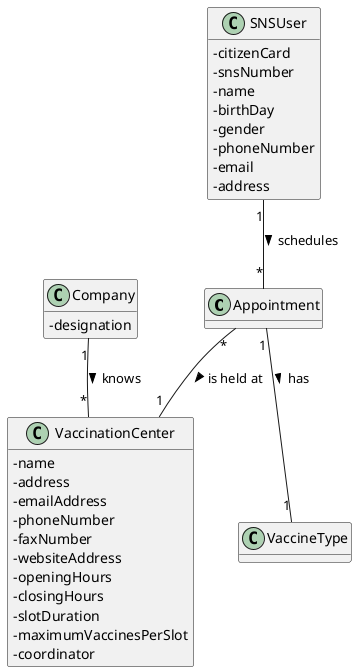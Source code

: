 @startuml US01_DM
hide methods
skinparam classAttributeIconSize 0

class Appointment {}

class VaccineType {}

class SNSUser {
  -citizenCard
  -snsNumber
  -name
  -birthDay
  -gender
  -phoneNumber
  -email
  -address
}

class VaccinationCenter{
  -name
  -address
  -emailAddress
  -phoneNumber
  -faxNumber
  -websiteAddress
  -openingHours  
  -closingHours
  -slotDuration
  -maximumVaccinesPerSlot
  -coordinator
}

class Company {
  -designation
}

Appointment "1"  -- "1" VaccineType : has >
Appointment "*" -- "1" VaccinationCenter : is held at >

Company "1" -- "*" VaccinationCenter : knows >

SNSUser "1" -- "*" Appointment : schedules >

@enduml